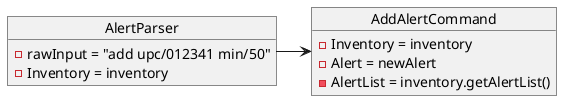 @startuml
'https://plantuml.com/object-diagram

object AlertParser{
     - rawInput = "add upc/012341 min/50"
     - Inventory = inventory
 }

 object AddAlertCommand {
     - Inventory = inventory
     - Alert = newAlert
     - AlertList = inventory.getAlertList()
 }

 AlertParser -> AddAlertCommand

@enduml
